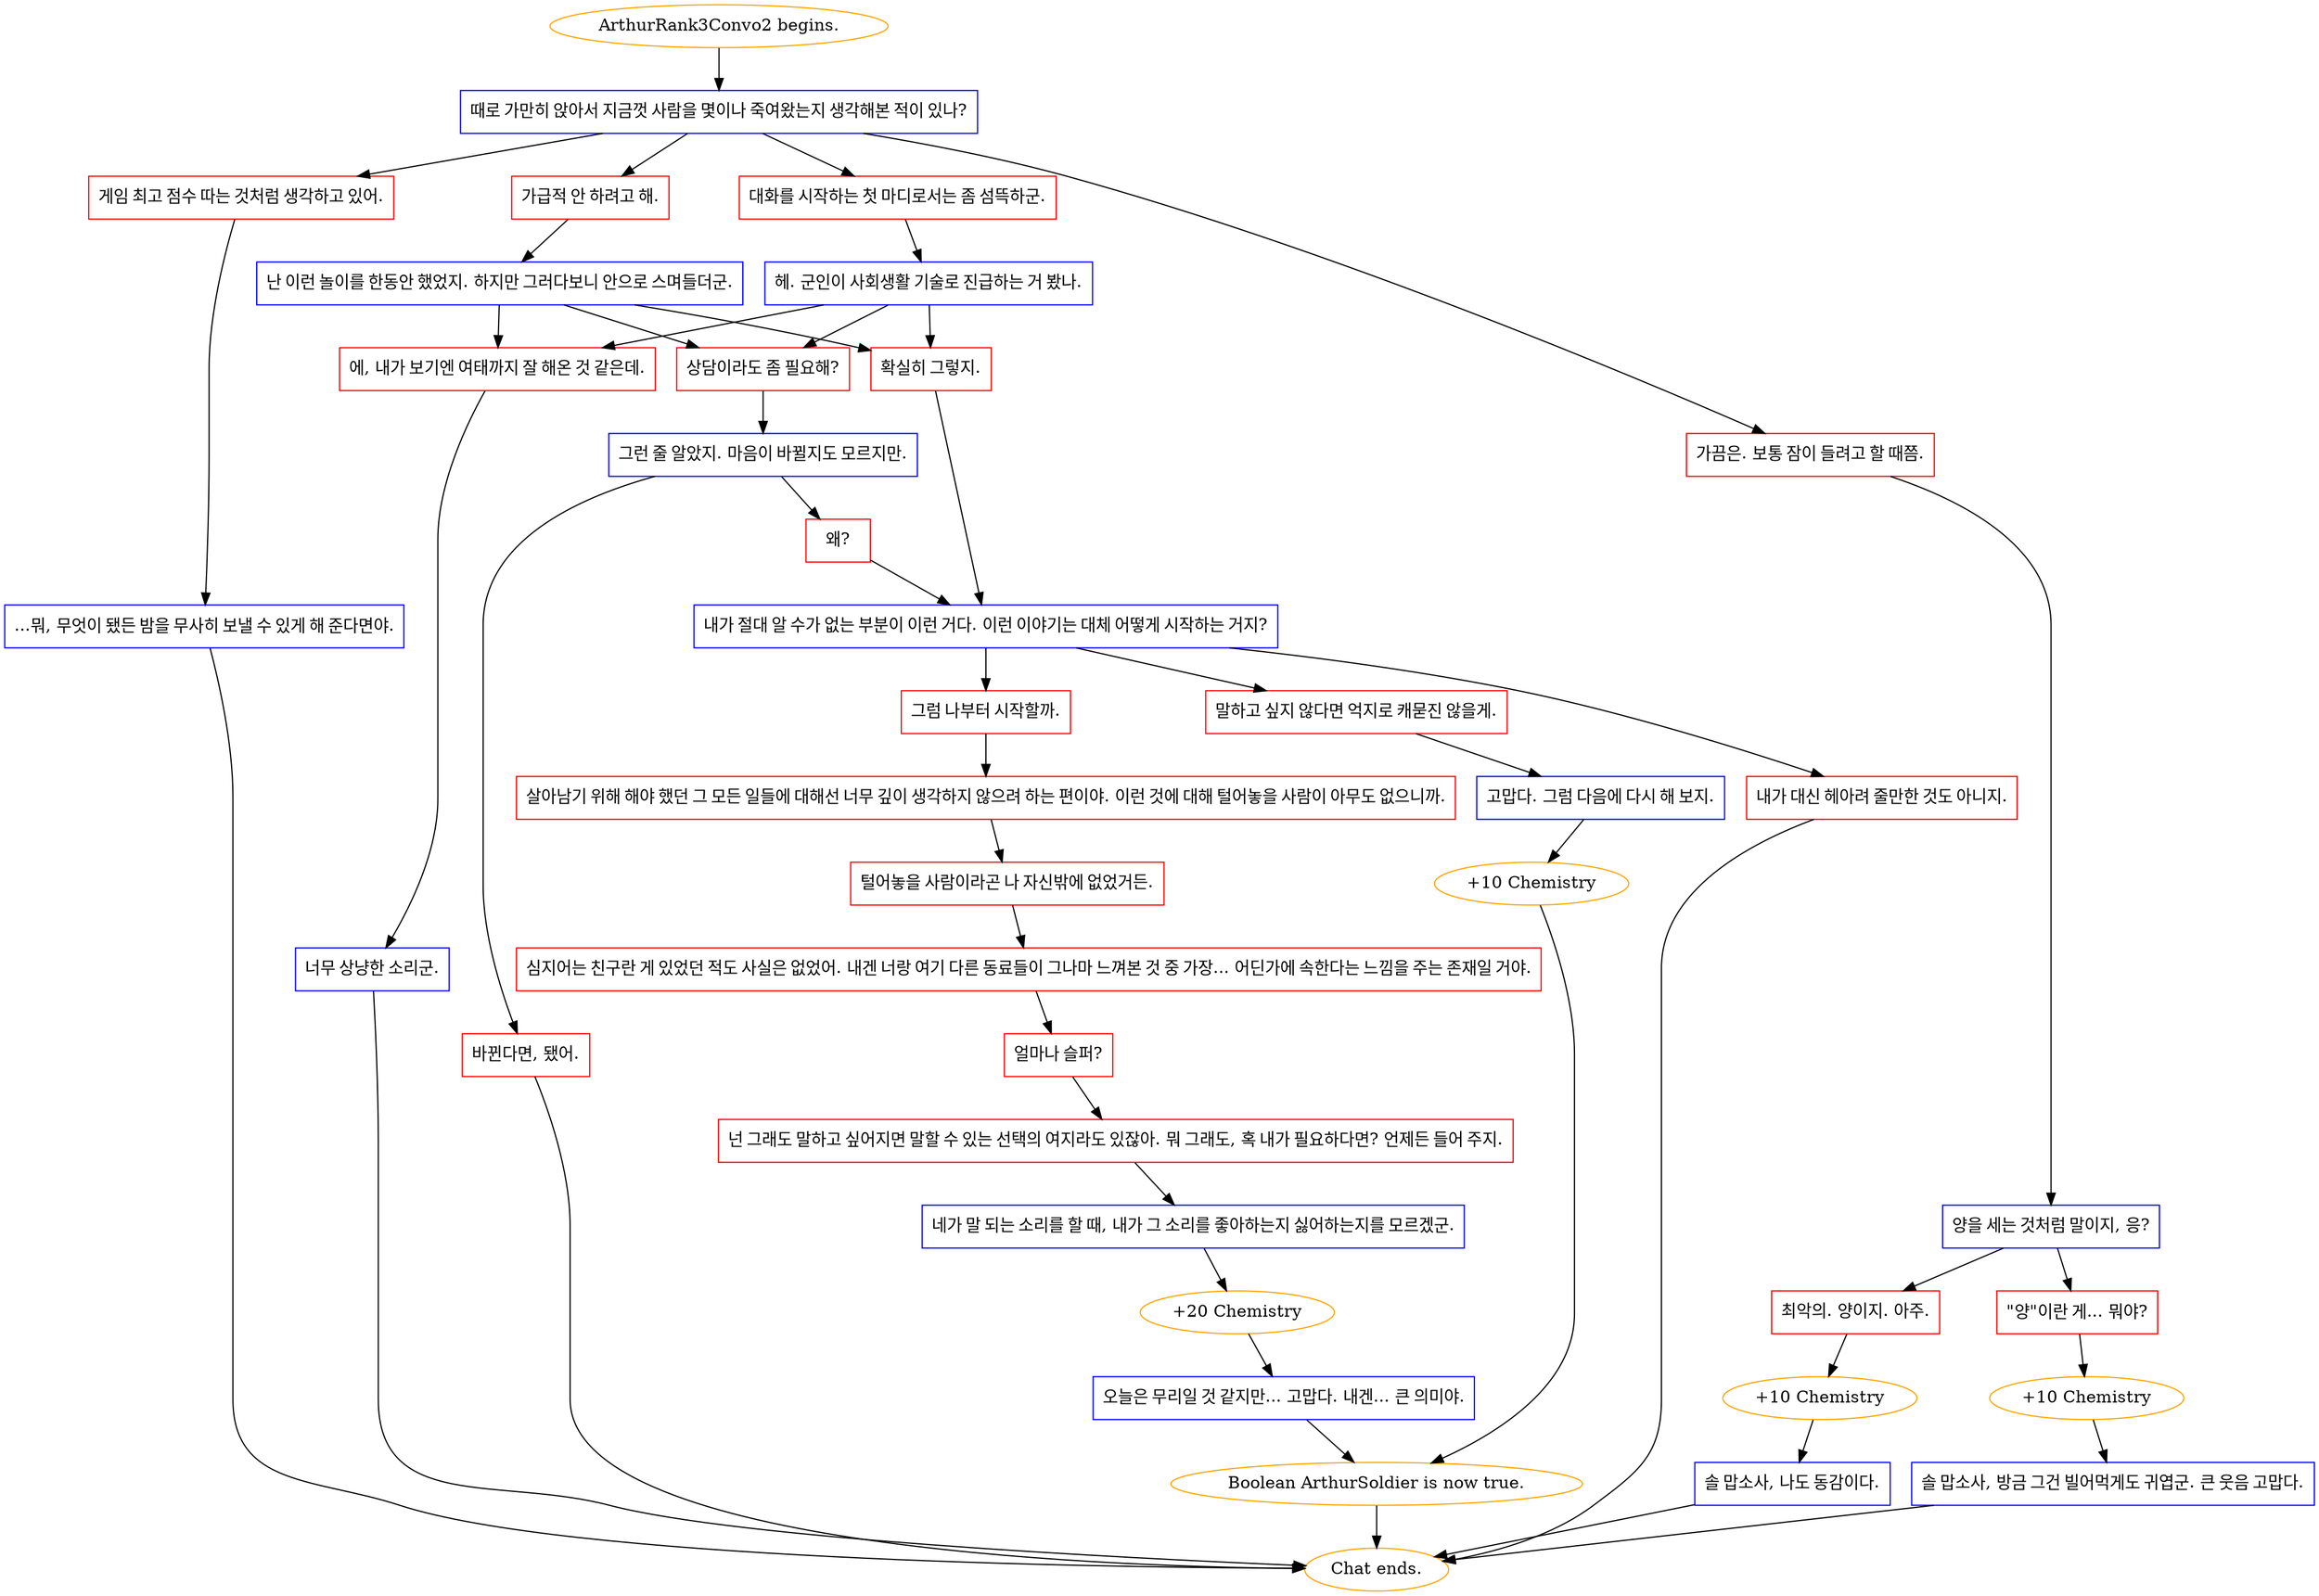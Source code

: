digraph {
	"ArthurRank3Convo2 begins." [color=orange];
		"ArthurRank3Convo2 begins." -> j648398001;
	j648398001 [label="때로 가만히 앉아서 지금껏 사람을 몇이나 죽여왔는지 생각해본 적이 있나?",shape=box,color=blue];
		j648398001 -> j355128468;
		j648398001 -> j4129997022;
		j648398001 -> j29791619;
		j648398001 -> j3391726617;
	j355128468 [label="가급적 안 하려고 해.",shape=box,color=red];
		j355128468 -> j1600792538;
	j4129997022 [label="대화를 시작하는 첫 마디로서는 좀 섬뜩하군.",shape=box,color=red];
		j4129997022 -> j2383305876;
	j29791619 [label="가끔은. 보통 잠이 들려고 할 때쯤.",shape=box,color=red];
		j29791619 -> j179846662;
	j3391726617 [label="게임 최고 점수 따는 것처럼 생각하고 있어.",shape=box,color=red];
		j3391726617 -> j2824589663;
	j1600792538 [label="난 이런 놀이를 한동안 했었지. 하지만 그러다보니 안으로 스며들더군.",shape=box,color=blue];
		j1600792538 -> j1017945035;
		j1600792538 -> j2919610347;
		j1600792538 -> j1089127950;
	j2383305876 [label="헤. 군인이 사회생활 기술로 진급하는 거 봤나.",shape=box,color=blue];
		j2383305876 -> j1017945035;
		j2383305876 -> j2919610347;
		j2383305876 -> j1089127950;
	j179846662 [label="양을 세는 것처럼 말이지, 응?",shape=box,color=blue];
		j179846662 -> j473426671;
		j179846662 -> j345231068;
	j2824589663 [label="...뭐, 무엇이 됐든 밤을 무사히 보낼 수 있게 해 준다면야.",shape=box,color=blue];
		j2824589663 -> "Chat ends.";
	j1017945035 [label="상담이라도 좀 필요해?",shape=box,color=red];
		j1017945035 -> j3639280827;
	j2919610347 [label="확실히 그렇지.",shape=box,color=red];
		j2919610347 -> j761675946;
	j1089127950 [label="에, 내가 보기엔 여태까지 잘 해온 것 같은데.",shape=box,color=red];
		j1089127950 -> j914710284;
	j473426671 [label="최악의. 양이지. 아주.",shape=box,color=red];
		j473426671 -> j2551349384;
	j345231068 [label="\"양\"이란 게... 뭐야?",shape=box,color=red];
		j345231068 -> j4031609648;
	"Chat ends." [color=orange];
	j3639280827 [label="그런 줄 알았지. 마음이 바뀔지도 모르지만.",shape=box,color=blue];
		j3639280827 -> j776683768;
		j3639280827 -> j198776605;
	j761675946 [label="내가 절대 알 수가 없는 부분이 이런 거다. 이런 이야기는 대체 어떻게 시작하는 거지?",shape=box,color=blue];
		j761675946 -> j2169130551;
		j761675946 -> j2415697014;
		j761675946 -> j2908505439;
	j914710284 [label="너무 상냥한 소리군.",shape=box,color=blue];
		j914710284 -> "Chat ends.";
	j2551349384 [label="+10 Chemistry",color=orange];
		j2551349384 -> j976003994;
	j4031609648 [label="+10 Chemistry",color=orange];
		j4031609648 -> j1667837933;
	j776683768 [label="왜?",shape=box,color=red];
		j776683768 -> j761675946;
	j198776605 [label="바뀐다면, 됐어.",shape=box,color=red];
		j198776605 -> "Chat ends.";
	j2169130551 [label="말하고 싶지 않다면 억지로 캐묻진 않을게.",shape=box,color=red];
		j2169130551 -> j748231708;
	j2415697014 [label="그럼 나부터 시작할까.",shape=box,color=red];
		j2415697014 -> j4248905965;
	j2908505439 [label="내가 대신 헤아려 줄만한 것도 아니지.",shape=box,color=red];
		j2908505439 -> "Chat ends.";
	j976003994 [label="솔 맙소사, 나도 동감이다.",shape=box,color=blue];
		j976003994 -> "Chat ends.";
	j1667837933 [label="솔 맙소사, 방금 그건 빌어먹게도 귀엽군. 큰 웃음 고맙다.",shape=box,color=blue];
		j1667837933 -> "Chat ends.";
	j748231708 [label="고맙다. 그럼 다음에 다시 해 보지.",shape=box,color=blue];
		j748231708 -> j3874352369;
	j4248905965 [label="살아남기 위해 해야 했던 그 모든 일들에 대해선 너무 깊이 생각하지 않으려 하는 편이야. 이런 것에 대해 털어놓을 사람이 아무도 없으니까.",shape=box,color=red];
		j4248905965 -> j3492232507;
	j3874352369 [label="+10 Chemistry",color=orange];
		j3874352369 -> j1487843466;
	j3492232507 [label="털어놓을 사람이라곤 나 자신밖에 없었거든.",shape=box,color=red];
		j3492232507 -> j1783446342;
	j1487843466 [label="Boolean ArthurSoldier is now true.",color=orange];
		j1487843466 -> "Chat ends.";
	j1783446342 [label="심지어는 친구란 게 있었던 적도 사실은 없었어. 내겐 너랑 여기 다른 동료들이 그나마 느껴본 것 중 가장... 어딘가에 속한다는 느낌을 주는 존재일 거야.",shape=box,color=red];
		j1783446342 -> j3071303975;
	j3071303975 [label="얼마나 슬퍼?",shape=box,color=red];
		j3071303975 -> j1531057124;
	j1531057124 [label="넌 그래도 말하고 싶어지면 말할 수 있는 선택의 여지라도 있잖아. 뭐 그래도, 혹 내가 필요하다면? 언제든 들어 주지.",shape=box,color=red];
		j1531057124 -> j3143530489;
	j3143530489 [label="네가 말 되는 소리를 할 때, 내가 그 소리를 좋아하는지 싫어하는지를 모르겠군.",shape=box,color=blue];
		j3143530489 -> j3952052644;
	j3952052644 [label="+20 Chemistry",color=orange];
		j3952052644 -> j597913305;
	j597913305 [label="오늘은 무리일 것 같지만... 고맙다. 내겐... 큰 의미야.",shape=box,color=blue];
		j597913305 -> j1487843466;
}